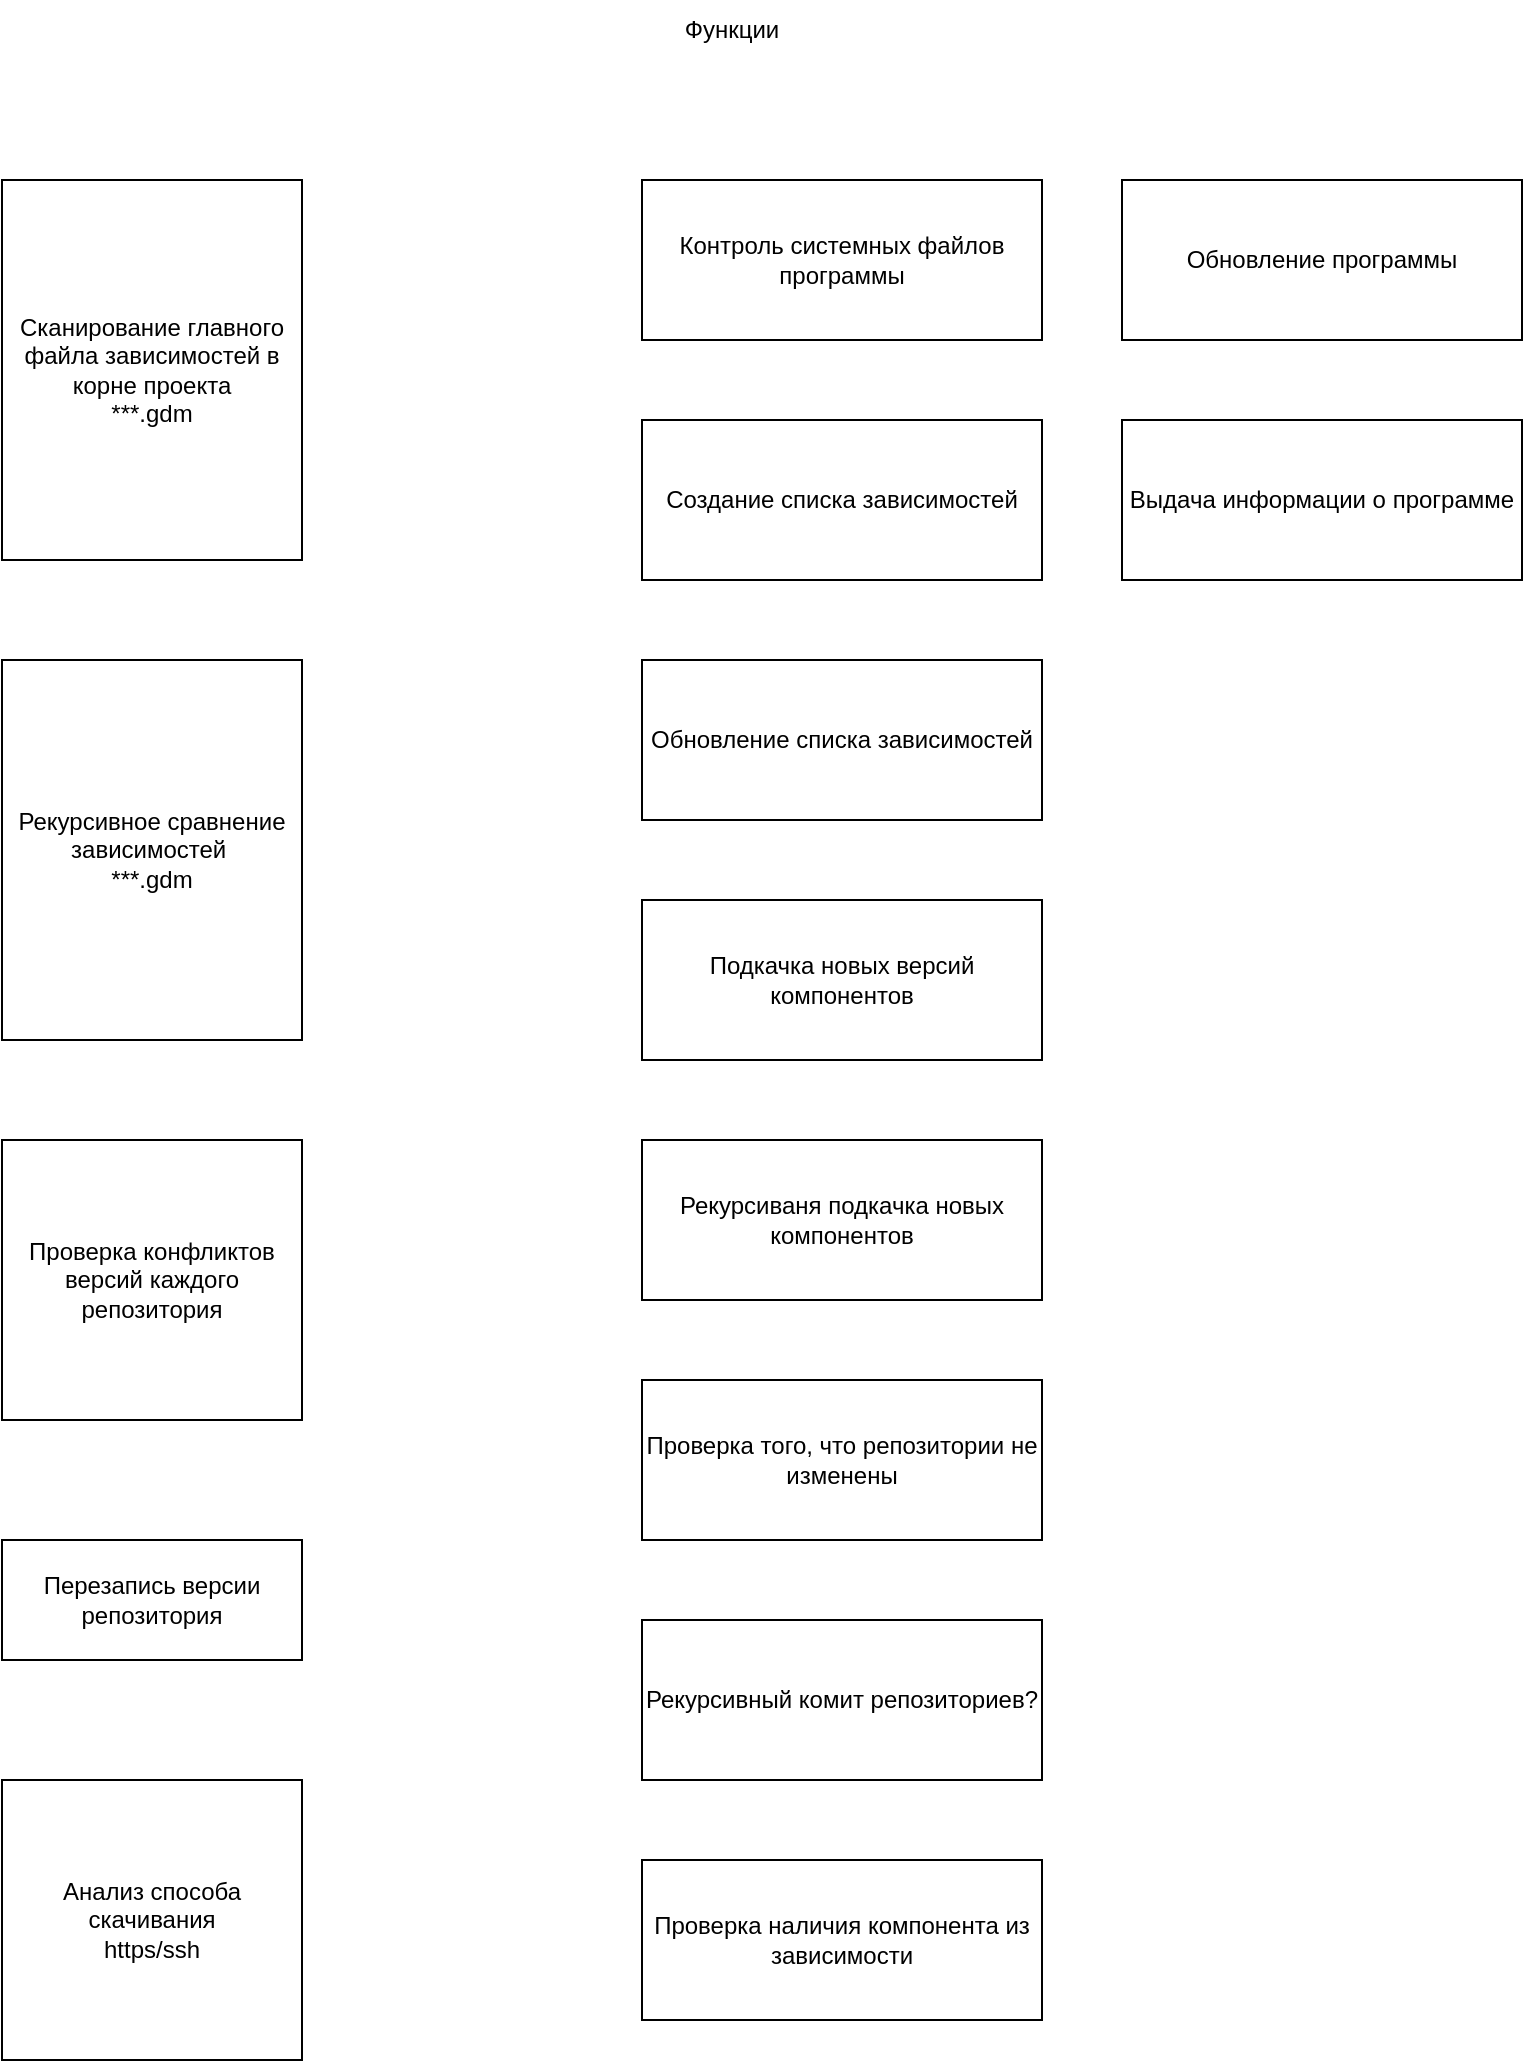 <mxfile version="22.1.21" type="device" pages="2">
  <diagram name="Функциональная схема" id="fEoVKGhcsDBPrD8bhwiE">
    <mxGraphModel dx="1604" dy="843" grid="1" gridSize="10" guides="1" tooltips="1" connect="1" arrows="1" fold="1" page="1" pageScale="1" pageWidth="850" pageHeight="1100" math="0" shadow="0">
      <root>
        <mxCell id="0" />
        <mxCell id="1" parent="0" />
        <mxCell id="P8vYlNOxn4U069fjqmDx-1" value="Сканирование главного файла зависимостей в корне проекта&lt;br&gt;***.gdm" style="rounded=0;whiteSpace=wrap;html=1;" vertex="1" parent="1">
          <mxGeometry x="80" y="120" width="150" height="190" as="geometry" />
        </mxCell>
        <mxCell id="P8vYlNOxn4U069fjqmDx-2" value="Функции" style="text;html=1;strokeColor=none;fillColor=none;align=center;verticalAlign=middle;whiteSpace=wrap;rounded=0;" vertex="1" parent="1">
          <mxGeometry x="300" y="30" width="290" height="30" as="geometry" />
        </mxCell>
        <mxCell id="P8vYlNOxn4U069fjqmDx-4" value="Контроль системных файлов программы" style="rounded=0;whiteSpace=wrap;html=1;" vertex="1" parent="1">
          <mxGeometry x="400" y="120" width="200" height="80" as="geometry" />
        </mxCell>
        <mxCell id="P8vYlNOxn4U069fjqmDx-5" value="Создание списка зависимостей" style="rounded=0;whiteSpace=wrap;html=1;" vertex="1" parent="1">
          <mxGeometry x="400" y="240" width="200" height="80" as="geometry" />
        </mxCell>
        <mxCell id="P8vYlNOxn4U069fjqmDx-6" value="Обновление списка зависимостей" style="rounded=0;whiteSpace=wrap;html=1;" vertex="1" parent="1">
          <mxGeometry x="400" y="360" width="200" height="80" as="geometry" />
        </mxCell>
        <mxCell id="P8vYlNOxn4U069fjqmDx-7" value="Рекурсивное сравнение зависимостей&amp;nbsp;&lt;br&gt;***.gdm" style="rounded=0;whiteSpace=wrap;html=1;" vertex="1" parent="1">
          <mxGeometry x="80" y="360" width="150" height="190" as="geometry" />
        </mxCell>
        <mxCell id="P8vYlNOxn4U069fjqmDx-8" value="Проверка конфликтов версий каждого репозитория" style="rounded=0;whiteSpace=wrap;html=1;" vertex="1" parent="1">
          <mxGeometry x="80" y="600" width="150" height="140" as="geometry" />
        </mxCell>
        <mxCell id="P8vYlNOxn4U069fjqmDx-9" value="Перезапись версии репозитория" style="rounded=0;whiteSpace=wrap;html=1;" vertex="1" parent="1">
          <mxGeometry x="80" y="800" width="150" height="60" as="geometry" />
        </mxCell>
        <mxCell id="P8vYlNOxn4U069fjqmDx-10" value="Обновление программы" style="rounded=0;whiteSpace=wrap;html=1;" vertex="1" parent="1">
          <mxGeometry x="640" y="120" width="200" height="80" as="geometry" />
        </mxCell>
        <mxCell id="P8vYlNOxn4U069fjqmDx-11" value="Подкачка новых версий компонентов" style="rounded=0;whiteSpace=wrap;html=1;" vertex="1" parent="1">
          <mxGeometry x="400" y="480" width="200" height="80" as="geometry" />
        </mxCell>
        <mxCell id="P8vYlNOxn4U069fjqmDx-12" value="Проверка того, что репозитории не изменены" style="rounded=0;whiteSpace=wrap;html=1;" vertex="1" parent="1">
          <mxGeometry x="400" y="720" width="200" height="80" as="geometry" />
        </mxCell>
        <mxCell id="P8vYlNOxn4U069fjqmDx-13" value="Рекурсивный комит репозиториев?" style="rounded=0;whiteSpace=wrap;html=1;" vertex="1" parent="1">
          <mxGeometry x="400" y="840" width="200" height="80" as="geometry" />
        </mxCell>
        <mxCell id="P8vYlNOxn4U069fjqmDx-14" value="Выдача информации о программе" style="rounded=0;whiteSpace=wrap;html=1;" vertex="1" parent="1">
          <mxGeometry x="640" y="240" width="200" height="80" as="geometry" />
        </mxCell>
        <mxCell id="2cuGCMvpLtIxKLtLSZvA-1" value="Рекурсиваня подкачка новых компонентов" style="rounded=0;whiteSpace=wrap;html=1;" vertex="1" parent="1">
          <mxGeometry x="400" y="600" width="200" height="80" as="geometry" />
        </mxCell>
        <mxCell id="2cuGCMvpLtIxKLtLSZvA-2" value="Анализ способа скачивания&lt;br&gt;https/ssh" style="rounded=0;whiteSpace=wrap;html=1;" vertex="1" parent="1">
          <mxGeometry x="80" y="920" width="150" height="140" as="geometry" />
        </mxCell>
        <mxCell id="2cuGCMvpLtIxKLtLSZvA-3" value="Проверка наличия компонента из зависимости" style="rounded=0;whiteSpace=wrap;html=1;" vertex="1" parent="1">
          <mxGeometry x="400" y="960" width="200" height="80" as="geometry" />
        </mxCell>
      </root>
    </mxGraphModel>
  </diagram>
  <diagram id="zUaXJwjBAyHvD0cmAd-t" name="Форма gdm файла">
    <mxGraphModel dx="1604" dy="843" grid="1" gridSize="10" guides="1" tooltips="1" connect="1" arrows="1" fold="1" page="1" pageScale="1" pageWidth="850" pageHeight="1100" math="0" shadow="0">
      <root>
        <mxCell id="0" />
        <mxCell id="1" parent="0" />
        <mxCell id="VtY_TZFVQAGWTrBZH1E6-2" value="tools/dbc_agent" style="rounded=0;whiteSpace=wrap;html=1;" vertex="1" parent="1">
          <mxGeometry y="440" width="160" height="40" as="geometry" />
        </mxCell>
        <mxCell id="VtY_TZFVQAGWTrBZH1E6-3" value="Адрес репозитория" style="rounded=0;whiteSpace=wrap;html=1;" vertex="1" parent="1">
          <mxGeometry y="400" width="160" height="40" as="geometry" />
        </mxCell>
        <mxCell id="VtY_TZFVQAGWTrBZH1E6-4" value="tools/dbc_agent" style="rounded=0;whiteSpace=wrap;html=1;" vertex="1" parent="1">
          <mxGeometry x="240" y="440" width="160" height="40" as="geometry" />
        </mxCell>
        <mxCell id="VtY_TZFVQAGWTrBZH1E6-5" value="Путь в проекте" style="rounded=0;whiteSpace=wrap;html=1;" vertex="1" parent="1">
          <mxGeometry x="240" y="400" width="160" height="40" as="geometry" />
        </mxCell>
        <mxCell id="VtY_TZFVQAGWTrBZH1E6-6" value="head" style="rounded=0;whiteSpace=wrap;html=1;" vertex="1" parent="1">
          <mxGeometry x="480" y="440" width="160" height="40" as="geometry" />
        </mxCell>
        <mxCell id="VtY_TZFVQAGWTrBZH1E6-7" value="Версия" style="rounded=0;whiteSpace=wrap;html=1;" vertex="1" parent="1">
          <mxGeometry x="480" y="400" width="160" height="40" as="geometry" />
        </mxCell>
        <mxCell id="VtY_TZFVQAGWTrBZH1E6-8" value="dbc/j1939" style="rounded=0;whiteSpace=wrap;html=1;" vertex="1" parent="1">
          <mxGeometry y="480" width="160" height="40" as="geometry" />
        </mxCell>
        <mxCell id="VtY_TZFVQAGWTrBZH1E6-9" value="dbc/j1939" style="rounded=0;whiteSpace=wrap;html=1;" vertex="1" parent="1">
          <mxGeometry x="240" y="480" width="160" height="40" as="geometry" />
        </mxCell>
        <mxCell id="VtY_TZFVQAGWTrBZH1E6-10" value="hsy1783" style="rounded=0;whiteSpace=wrap;html=1;" vertex="1" parent="1">
          <mxGeometry x="480" y="480" width="160" height="40" as="geometry" />
        </mxCell>
        <mxCell id="VtY_TZFVQAGWTrBZH1E6-11" value="dbc/steering" style="rounded=0;whiteSpace=wrap;html=1;" vertex="1" parent="1">
          <mxGeometry y="520" width="160" height="40" as="geometry" />
        </mxCell>
        <mxCell id="VtY_TZFVQAGWTrBZH1E6-12" value="dbc/steering" style="rounded=0;whiteSpace=wrap;html=1;" vertex="1" parent="1">
          <mxGeometry x="240" y="520" width="160" height="40" as="geometry" />
        </mxCell>
        <mxCell id="VtY_TZFVQAGWTrBZH1E6-13" value="1.0.2.3" style="rounded=0;whiteSpace=wrap;html=1;" vertex="1" parent="1">
          <mxGeometry x="480" y="520" width="160" height="40" as="geometry" />
        </mxCell>
        <mxCell id="VtY_TZFVQAGWTrBZH1E6-14" value="Хинты" style="rounded=0;whiteSpace=wrap;html=1;" vertex="1" parent="1">
          <mxGeometry x="720" y="400" width="160" height="40" as="geometry" />
        </mxCell>
        <mxCell id="VtY_TZFVQAGWTrBZH1E6-15" value="force" style="rounded=0;whiteSpace=wrap;html=1;" vertex="1" parent="1">
          <mxGeometry x="720" y="520" width="160" height="40" as="geometry" />
        </mxCell>
      </root>
    </mxGraphModel>
  </diagram>
</mxfile>
